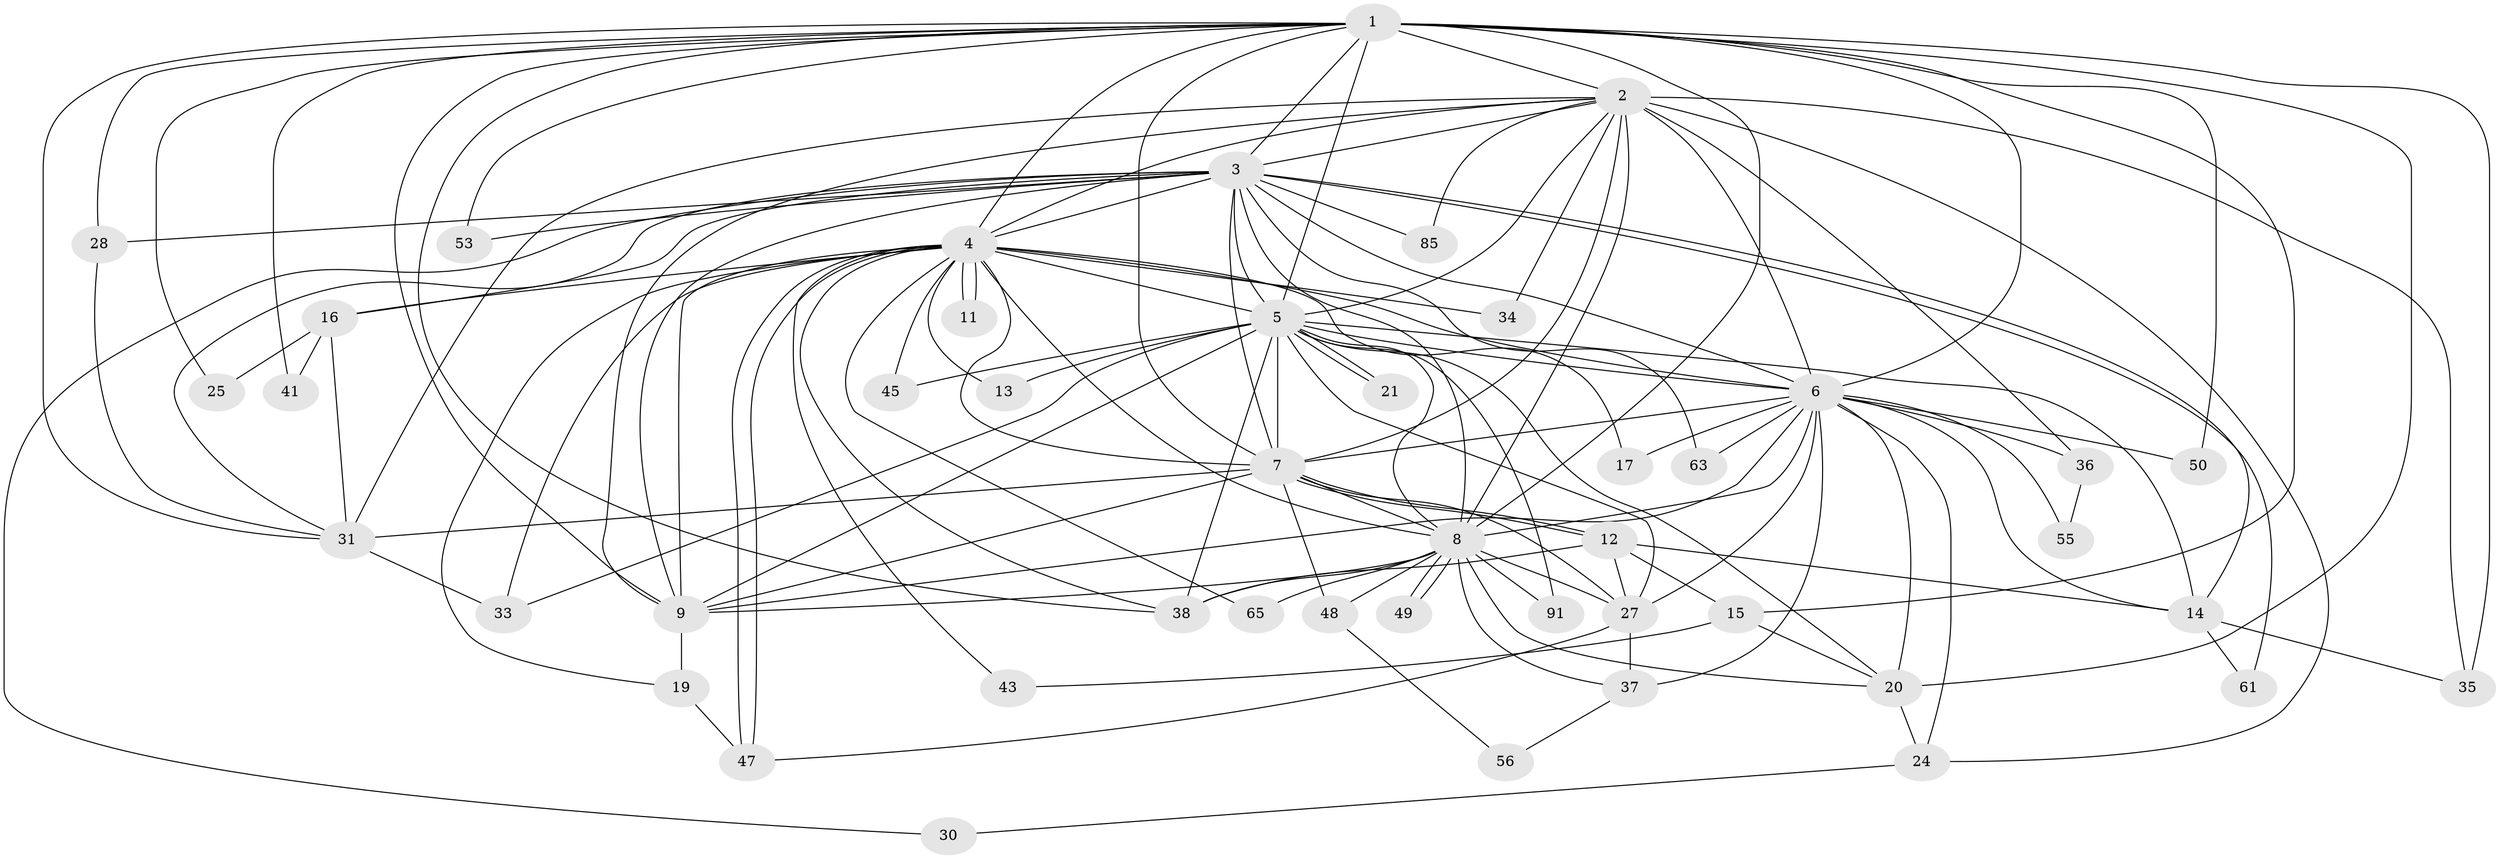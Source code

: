 // original degree distribution, {25: 0.010752688172043012, 16: 0.010752688172043012, 20: 0.010752688172043012, 26: 0.010752688172043012, 23: 0.021505376344086023, 18: 0.021505376344086023, 10: 0.010752688172043012, 15: 0.010752688172043012, 3: 0.17204301075268819, 7: 0.043010752688172046, 6: 0.010752688172043012, 4: 0.08602150537634409, 5: 0.021505376344086023, 2: 0.5591397849462365}
// Generated by graph-tools (version 1.1) at 2025/17/03/04/25 18:17:49]
// undirected, 46 vertices, 131 edges
graph export_dot {
graph [start="1"]
  node [color=gray90,style=filled];
  1 [super="+18"];
  2 [super="+64"];
  3;
  4;
  5;
  6 [super="+80+81+71+26+10+54"];
  7 [super="+22+32+72+57"];
  8 [super="+23"];
  9;
  11 [super="+44"];
  12 [super="+62"];
  13 [super="+76"];
  14 [super="+29"];
  15;
  16;
  17;
  19;
  20 [super="+66+40"];
  21;
  24;
  25;
  27 [super="+42"];
  28;
  30;
  31 [super="+46"];
  33;
  34;
  35 [super="+67"];
  36;
  37 [super="+39"];
  38 [super="+87+52"];
  41;
  43;
  45;
  47 [super="+69"];
  48;
  49;
  50;
  53;
  55;
  56;
  61;
  63;
  65;
  85;
  91;
  1 -- 2;
  1 -- 3 [weight=2];
  1 -- 4 [weight=2];
  1 -- 5;
  1 -- 6 [weight=2];
  1 -- 7 [weight=2];
  1 -- 8 [weight=4];
  1 -- 9;
  1 -- 15;
  1 -- 20 [weight=3];
  1 -- 25;
  1 -- 28;
  1 -- 31;
  1 -- 35;
  1 -- 41;
  1 -- 50;
  1 -- 53;
  1 -- 38;
  2 -- 3;
  2 -- 4;
  2 -- 5;
  2 -- 6 [weight=2];
  2 -- 7 [weight=2];
  2 -- 8;
  2 -- 9;
  2 -- 24;
  2 -- 34;
  2 -- 36;
  2 -- 85;
  2 -- 35;
  2 -- 31;
  3 -- 4;
  3 -- 5;
  3 -- 6 [weight=2];
  3 -- 7 [weight=2];
  3 -- 8;
  3 -- 9;
  3 -- 14;
  3 -- 16;
  3 -- 28;
  3 -- 30;
  3 -- 53;
  3 -- 61;
  3 -- 63;
  3 -- 85;
  3 -- 31;
  4 -- 5;
  4 -- 6 [weight=3];
  4 -- 7;
  4 -- 8;
  4 -- 9;
  4 -- 11 [weight=2];
  4 -- 11;
  4 -- 13;
  4 -- 16;
  4 -- 17;
  4 -- 19;
  4 -- 33;
  4 -- 34;
  4 -- 43;
  4 -- 45;
  4 -- 47;
  4 -- 47;
  4 -- 65;
  4 -- 38;
  5 -- 6 [weight=3];
  5 -- 7 [weight=2];
  5 -- 8 [weight=2];
  5 -- 9;
  5 -- 13 [weight=2];
  5 -- 21;
  5 -- 21;
  5 -- 33;
  5 -- 38;
  5 -- 45;
  5 -- 91;
  5 -- 27;
  5 -- 14;
  5 -- 20;
  6 -- 7 [weight=3];
  6 -- 8 [weight=4];
  6 -- 9 [weight=2];
  6 -- 17;
  6 -- 24;
  6 -- 36;
  6 -- 55;
  6 -- 63;
  6 -- 37 [weight=2];
  6 -- 20 [weight=2];
  6 -- 14;
  6 -- 50;
  6 -- 27 [weight=2];
  7 -- 8;
  7 -- 9;
  7 -- 12 [weight=2];
  7 -- 12;
  7 -- 48;
  7 -- 27;
  7 -- 31;
  8 -- 9;
  8 -- 37;
  8 -- 48;
  8 -- 49;
  8 -- 49;
  8 -- 65;
  8 -- 91;
  8 -- 38;
  8 -- 27;
  8 -- 20;
  9 -- 19;
  12 -- 14;
  12 -- 15;
  12 -- 27 [weight=2];
  12 -- 38;
  14 -- 35;
  14 -- 61;
  15 -- 20;
  15 -- 43;
  16 -- 25;
  16 -- 41;
  16 -- 31;
  19 -- 47;
  20 -- 24;
  24 -- 30;
  27 -- 37;
  27 -- 47;
  28 -- 31;
  31 -- 33;
  36 -- 55;
  37 -- 56;
  48 -- 56;
}
